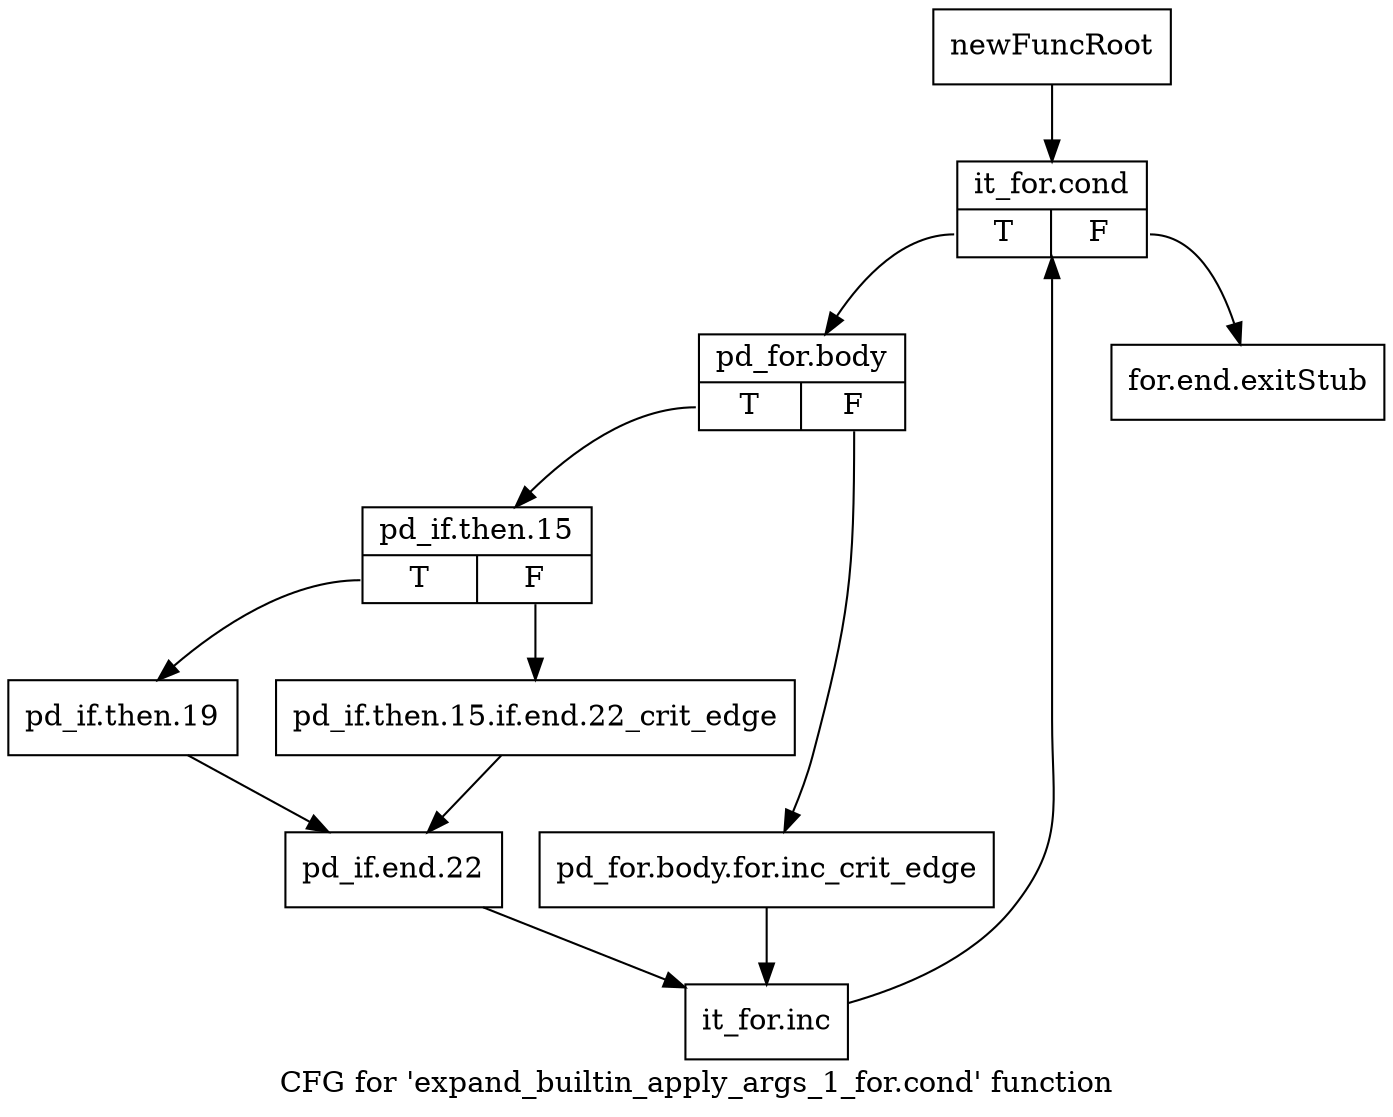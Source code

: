 digraph "CFG for 'expand_builtin_apply_args_1_for.cond' function" {
	label="CFG for 'expand_builtin_apply_args_1_for.cond' function";

	Node0x79f3fb0 [shape=record,label="{newFuncRoot}"];
	Node0x79f3fb0 -> Node0x79f9d30;
	Node0x79f9ce0 [shape=record,label="{for.end.exitStub}"];
	Node0x79f9d30 [shape=record,label="{it_for.cond|{<s0>T|<s1>F}}"];
	Node0x79f9d30:s0 -> Node0x79f9d80;
	Node0x79f9d30:s1 -> Node0x79f9ce0;
	Node0x79f9d80 [shape=record,label="{pd_for.body|{<s0>T|<s1>F}}"];
	Node0x79f9d80:s0 -> Node0x79f9e20;
	Node0x79f9d80:s1 -> Node0x79f9dd0;
	Node0x79f9dd0 [shape=record,label="{pd_for.body.for.inc_crit_edge}"];
	Node0x79f9dd0 -> Node0x79f9f60;
	Node0x79f9e20 [shape=record,label="{pd_if.then.15|{<s0>T|<s1>F}}"];
	Node0x79f9e20:s0 -> Node0x79f9ec0;
	Node0x79f9e20:s1 -> Node0x79f9e70;
	Node0x79f9e70 [shape=record,label="{pd_if.then.15.if.end.22_crit_edge}"];
	Node0x79f9e70 -> Node0x79f9f10;
	Node0x79f9ec0 [shape=record,label="{pd_if.then.19}"];
	Node0x79f9ec0 -> Node0x79f9f10;
	Node0x79f9f10 [shape=record,label="{pd_if.end.22}"];
	Node0x79f9f10 -> Node0x79f9f60;
	Node0x79f9f60 [shape=record,label="{it_for.inc}"];
	Node0x79f9f60 -> Node0x79f9d30;
}
